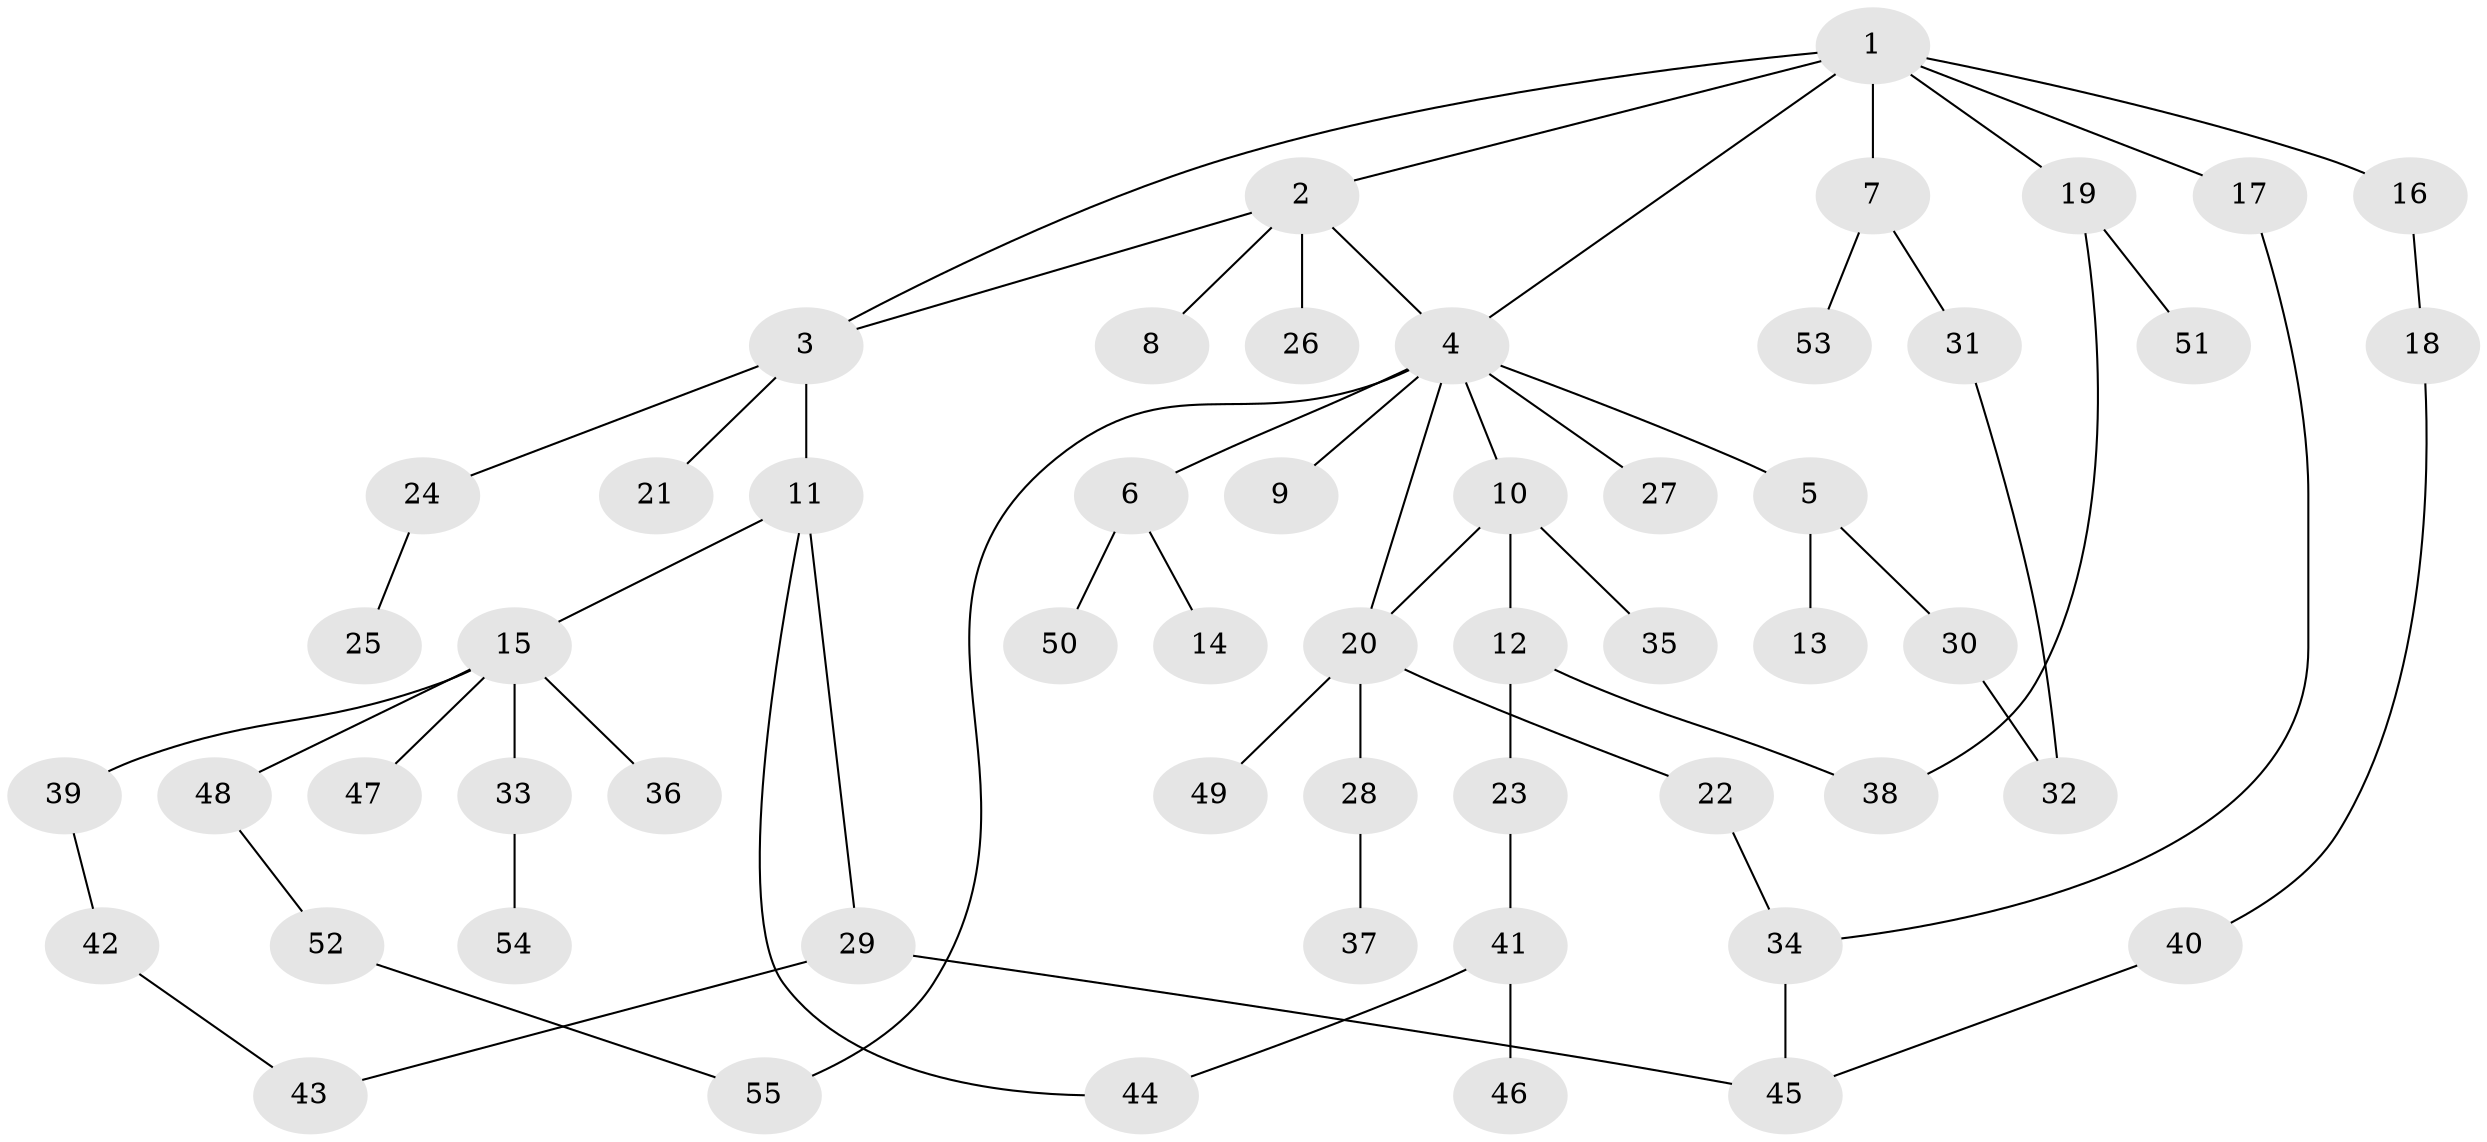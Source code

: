 // Generated by graph-tools (version 1.1) at 2025/49/03/09/25 03:49:26]
// undirected, 55 vertices, 65 edges
graph export_dot {
graph [start="1"]
  node [color=gray90,style=filled];
  1;
  2;
  3;
  4;
  5;
  6;
  7;
  8;
  9;
  10;
  11;
  12;
  13;
  14;
  15;
  16;
  17;
  18;
  19;
  20;
  21;
  22;
  23;
  24;
  25;
  26;
  27;
  28;
  29;
  30;
  31;
  32;
  33;
  34;
  35;
  36;
  37;
  38;
  39;
  40;
  41;
  42;
  43;
  44;
  45;
  46;
  47;
  48;
  49;
  50;
  51;
  52;
  53;
  54;
  55;
  1 -- 2;
  1 -- 3;
  1 -- 4;
  1 -- 7;
  1 -- 16;
  1 -- 17;
  1 -- 19;
  2 -- 8;
  2 -- 26;
  2 -- 4;
  2 -- 3;
  3 -- 11;
  3 -- 21;
  3 -- 24;
  4 -- 5;
  4 -- 6;
  4 -- 9;
  4 -- 10;
  4 -- 27;
  4 -- 20;
  4 -- 55;
  5 -- 13;
  5 -- 30;
  6 -- 14;
  6 -- 50;
  7 -- 31;
  7 -- 53;
  10 -- 12;
  10 -- 20;
  10 -- 35;
  11 -- 15;
  11 -- 29;
  11 -- 44;
  12 -- 23;
  12 -- 38;
  15 -- 33;
  15 -- 36;
  15 -- 39;
  15 -- 47;
  15 -- 48;
  16 -- 18;
  17 -- 34;
  18 -- 40;
  19 -- 38;
  19 -- 51;
  20 -- 22;
  20 -- 28;
  20 -- 49;
  22 -- 34;
  23 -- 41;
  24 -- 25;
  28 -- 37;
  29 -- 45;
  29 -- 43;
  30 -- 32;
  31 -- 32;
  33 -- 54;
  34 -- 45;
  39 -- 42;
  40 -- 45;
  41 -- 44;
  41 -- 46;
  42 -- 43;
  48 -- 52;
  52 -- 55;
}
